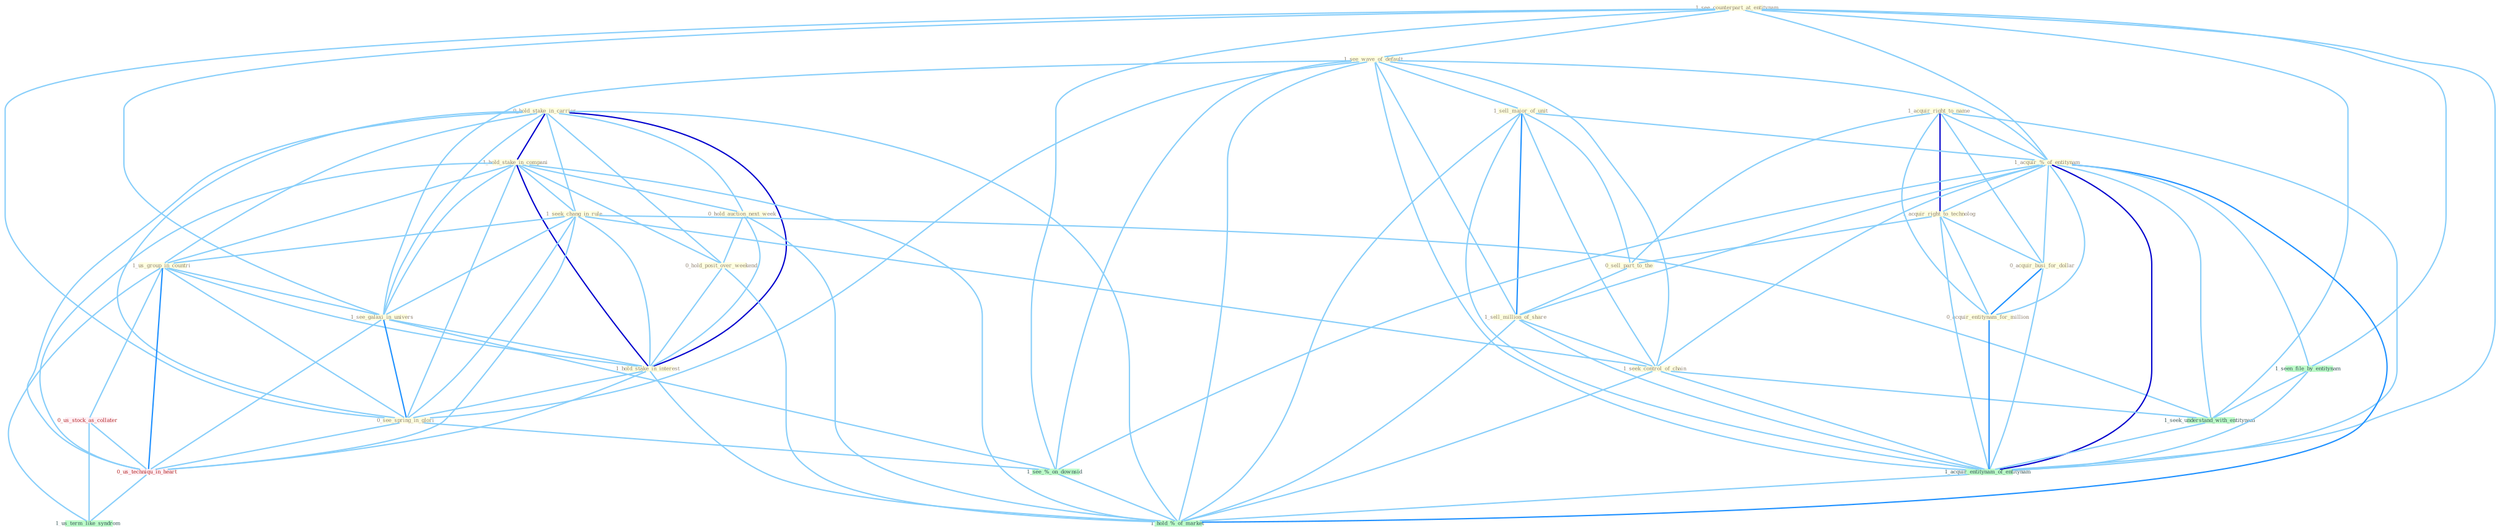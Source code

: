 Graph G{ 
    node
    [shape=polygon,style=filled,width=.5,height=.06,color="#BDFCC9",fixedsize=true,fontsize=4,
    fontcolor="#2f4f4f"];
    {node
    [color="#ffffe0", fontcolor="#8b7d6b"] "0_hold_stake_in_carrier " "1_acquir_right_to_name " "1_see_counterpart_at_entitynam " "1_hold_stake_in_compani " "1_seek_chang_in_rule " "1_see_wave_of_default " "1_sell_major_of_unit " "0_hold_auction_next_week " "1_us_group_in_countri " "1_acquir_%_of_entitynam " "1_acquir_right_to_technolog " "0_sell_part_to_the " "1_see_galaxi_in_univers " "1_sell_million_of_share " "0_hold_posit_over_weekend " "1_hold_stake_in_interest " "0_see_spring_in_glori " "0_acquir_busi_for_dollar " "1_seek_control_of_chain " "0_acquir_entitynam_for_million "}
{node [color="#fff0f5", fontcolor="#b22222"] "0_us_stock_as_collater " "0_us_techniqu_in_heart "}
edge [color="#B0E2FF"];

	"0_hold_stake_in_carrier " -- "1_hold_stake_in_compani " [w="3", color="#0000cd" , len=0.6];
	"0_hold_stake_in_carrier " -- "1_seek_chang_in_rule " [w="1", color="#87cefa" ];
	"0_hold_stake_in_carrier " -- "0_hold_auction_next_week " [w="1", color="#87cefa" ];
	"0_hold_stake_in_carrier " -- "1_us_group_in_countri " [w="1", color="#87cefa" ];
	"0_hold_stake_in_carrier " -- "1_see_galaxi_in_univers " [w="1", color="#87cefa" ];
	"0_hold_stake_in_carrier " -- "0_hold_posit_over_weekend " [w="1", color="#87cefa" ];
	"0_hold_stake_in_carrier " -- "1_hold_stake_in_interest " [w="3", color="#0000cd" , len=0.6];
	"0_hold_stake_in_carrier " -- "0_see_spring_in_glori " [w="1", color="#87cefa" ];
	"0_hold_stake_in_carrier " -- "0_us_techniqu_in_heart " [w="1", color="#87cefa" ];
	"0_hold_stake_in_carrier " -- "1_hold_%_of_market " [w="1", color="#87cefa" ];
	"1_acquir_right_to_name " -- "1_acquir_%_of_entitynam " [w="1", color="#87cefa" ];
	"1_acquir_right_to_name " -- "1_acquir_right_to_technolog " [w="3", color="#0000cd" , len=0.6];
	"1_acquir_right_to_name " -- "0_sell_part_to_the " [w="1", color="#87cefa" ];
	"1_acquir_right_to_name " -- "0_acquir_busi_for_dollar " [w="1", color="#87cefa" ];
	"1_acquir_right_to_name " -- "0_acquir_entitynam_for_million " [w="1", color="#87cefa" ];
	"1_acquir_right_to_name " -- "1_acquir_entitynam_of_entitynam " [w="1", color="#87cefa" ];
	"1_see_counterpart_at_entitynam " -- "1_see_wave_of_default " [w="1", color="#87cefa" ];
	"1_see_counterpart_at_entitynam " -- "1_acquir_%_of_entitynam " [w="1", color="#87cefa" ];
	"1_see_counterpart_at_entitynam " -- "1_see_galaxi_in_univers " [w="1", color="#87cefa" ];
	"1_see_counterpart_at_entitynam " -- "0_see_spring_in_glori " [w="1", color="#87cefa" ];
	"1_see_counterpart_at_entitynam " -- "1_seen_file_by_entitynam " [w="1", color="#87cefa" ];
	"1_see_counterpart_at_entitynam " -- "1_seek_understand_with_entitynam " [w="1", color="#87cefa" ];
	"1_see_counterpart_at_entitynam " -- "1_acquir_entitynam_of_entitynam " [w="1", color="#87cefa" ];
	"1_see_counterpart_at_entitynam " -- "1_see_%_on_downsid " [w="1", color="#87cefa" ];
	"1_hold_stake_in_compani " -- "1_seek_chang_in_rule " [w="1", color="#87cefa" ];
	"1_hold_stake_in_compani " -- "0_hold_auction_next_week " [w="1", color="#87cefa" ];
	"1_hold_stake_in_compani " -- "1_us_group_in_countri " [w="1", color="#87cefa" ];
	"1_hold_stake_in_compani " -- "1_see_galaxi_in_univers " [w="1", color="#87cefa" ];
	"1_hold_stake_in_compani " -- "0_hold_posit_over_weekend " [w="1", color="#87cefa" ];
	"1_hold_stake_in_compani " -- "1_hold_stake_in_interest " [w="3", color="#0000cd" , len=0.6];
	"1_hold_stake_in_compani " -- "0_see_spring_in_glori " [w="1", color="#87cefa" ];
	"1_hold_stake_in_compani " -- "0_us_techniqu_in_heart " [w="1", color="#87cefa" ];
	"1_hold_stake_in_compani " -- "1_hold_%_of_market " [w="1", color="#87cefa" ];
	"1_seek_chang_in_rule " -- "1_us_group_in_countri " [w="1", color="#87cefa" ];
	"1_seek_chang_in_rule " -- "1_see_galaxi_in_univers " [w="1", color="#87cefa" ];
	"1_seek_chang_in_rule " -- "1_hold_stake_in_interest " [w="1", color="#87cefa" ];
	"1_seek_chang_in_rule " -- "0_see_spring_in_glori " [w="1", color="#87cefa" ];
	"1_seek_chang_in_rule " -- "1_seek_control_of_chain " [w="1", color="#87cefa" ];
	"1_seek_chang_in_rule " -- "1_seek_understand_with_entitynam " [w="1", color="#87cefa" ];
	"1_seek_chang_in_rule " -- "0_us_techniqu_in_heart " [w="1", color="#87cefa" ];
	"1_see_wave_of_default " -- "1_sell_major_of_unit " [w="1", color="#87cefa" ];
	"1_see_wave_of_default " -- "1_acquir_%_of_entitynam " [w="1", color="#87cefa" ];
	"1_see_wave_of_default " -- "1_see_galaxi_in_univers " [w="1", color="#87cefa" ];
	"1_see_wave_of_default " -- "1_sell_million_of_share " [w="1", color="#87cefa" ];
	"1_see_wave_of_default " -- "0_see_spring_in_glori " [w="1", color="#87cefa" ];
	"1_see_wave_of_default " -- "1_seek_control_of_chain " [w="1", color="#87cefa" ];
	"1_see_wave_of_default " -- "1_acquir_entitynam_of_entitynam " [w="1", color="#87cefa" ];
	"1_see_wave_of_default " -- "1_see_%_on_downsid " [w="1", color="#87cefa" ];
	"1_see_wave_of_default " -- "1_hold_%_of_market " [w="1", color="#87cefa" ];
	"1_sell_major_of_unit " -- "1_acquir_%_of_entitynam " [w="1", color="#87cefa" ];
	"1_sell_major_of_unit " -- "0_sell_part_to_the " [w="1", color="#87cefa" ];
	"1_sell_major_of_unit " -- "1_sell_million_of_share " [w="2", color="#1e90ff" , len=0.8];
	"1_sell_major_of_unit " -- "1_seek_control_of_chain " [w="1", color="#87cefa" ];
	"1_sell_major_of_unit " -- "1_acquir_entitynam_of_entitynam " [w="1", color="#87cefa" ];
	"1_sell_major_of_unit " -- "1_hold_%_of_market " [w="1", color="#87cefa" ];
	"0_hold_auction_next_week " -- "0_hold_posit_over_weekend " [w="1", color="#87cefa" ];
	"0_hold_auction_next_week " -- "1_hold_stake_in_interest " [w="1", color="#87cefa" ];
	"0_hold_auction_next_week " -- "1_hold_%_of_market " [w="1", color="#87cefa" ];
	"1_us_group_in_countri " -- "1_see_galaxi_in_univers " [w="1", color="#87cefa" ];
	"1_us_group_in_countri " -- "1_hold_stake_in_interest " [w="1", color="#87cefa" ];
	"1_us_group_in_countri " -- "0_see_spring_in_glori " [w="1", color="#87cefa" ];
	"1_us_group_in_countri " -- "0_us_stock_as_collater " [w="1", color="#87cefa" ];
	"1_us_group_in_countri " -- "0_us_techniqu_in_heart " [w="2", color="#1e90ff" , len=0.8];
	"1_us_group_in_countri " -- "1_us_term_like_syndrom " [w="1", color="#87cefa" ];
	"1_acquir_%_of_entitynam " -- "1_acquir_right_to_technolog " [w="1", color="#87cefa" ];
	"1_acquir_%_of_entitynam " -- "1_sell_million_of_share " [w="1", color="#87cefa" ];
	"1_acquir_%_of_entitynam " -- "0_acquir_busi_for_dollar " [w="1", color="#87cefa" ];
	"1_acquir_%_of_entitynam " -- "1_seek_control_of_chain " [w="1", color="#87cefa" ];
	"1_acquir_%_of_entitynam " -- "0_acquir_entitynam_for_million " [w="1", color="#87cefa" ];
	"1_acquir_%_of_entitynam " -- "1_seen_file_by_entitynam " [w="1", color="#87cefa" ];
	"1_acquir_%_of_entitynam " -- "1_seek_understand_with_entitynam " [w="1", color="#87cefa" ];
	"1_acquir_%_of_entitynam " -- "1_acquir_entitynam_of_entitynam " [w="3", color="#0000cd" , len=0.6];
	"1_acquir_%_of_entitynam " -- "1_see_%_on_downsid " [w="1", color="#87cefa" ];
	"1_acquir_%_of_entitynam " -- "1_hold_%_of_market " [w="2", color="#1e90ff" , len=0.8];
	"1_acquir_right_to_technolog " -- "0_sell_part_to_the " [w="1", color="#87cefa" ];
	"1_acquir_right_to_technolog " -- "0_acquir_busi_for_dollar " [w="1", color="#87cefa" ];
	"1_acquir_right_to_technolog " -- "0_acquir_entitynam_for_million " [w="1", color="#87cefa" ];
	"1_acquir_right_to_technolog " -- "1_acquir_entitynam_of_entitynam " [w="1", color="#87cefa" ];
	"0_sell_part_to_the " -- "1_sell_million_of_share " [w="1", color="#87cefa" ];
	"1_see_galaxi_in_univers " -- "1_hold_stake_in_interest " [w="1", color="#87cefa" ];
	"1_see_galaxi_in_univers " -- "0_see_spring_in_glori " [w="2", color="#1e90ff" , len=0.8];
	"1_see_galaxi_in_univers " -- "0_us_techniqu_in_heart " [w="1", color="#87cefa" ];
	"1_see_galaxi_in_univers " -- "1_see_%_on_downsid " [w="1", color="#87cefa" ];
	"1_sell_million_of_share " -- "1_seek_control_of_chain " [w="1", color="#87cefa" ];
	"1_sell_million_of_share " -- "1_acquir_entitynam_of_entitynam " [w="1", color="#87cefa" ];
	"1_sell_million_of_share " -- "1_hold_%_of_market " [w="1", color="#87cefa" ];
	"0_hold_posit_over_weekend " -- "1_hold_stake_in_interest " [w="1", color="#87cefa" ];
	"0_hold_posit_over_weekend " -- "1_hold_%_of_market " [w="1", color="#87cefa" ];
	"1_hold_stake_in_interest " -- "0_see_spring_in_glori " [w="1", color="#87cefa" ];
	"1_hold_stake_in_interest " -- "0_us_techniqu_in_heart " [w="1", color="#87cefa" ];
	"1_hold_stake_in_interest " -- "1_hold_%_of_market " [w="1", color="#87cefa" ];
	"0_see_spring_in_glori " -- "0_us_techniqu_in_heart " [w="1", color="#87cefa" ];
	"0_see_spring_in_glori " -- "1_see_%_on_downsid " [w="1", color="#87cefa" ];
	"0_acquir_busi_for_dollar " -- "0_acquir_entitynam_for_million " [w="2", color="#1e90ff" , len=0.8];
	"0_acquir_busi_for_dollar " -- "1_acquir_entitynam_of_entitynam " [w="1", color="#87cefa" ];
	"1_seek_control_of_chain " -- "1_seek_understand_with_entitynam " [w="1", color="#87cefa" ];
	"1_seek_control_of_chain " -- "1_acquir_entitynam_of_entitynam " [w="1", color="#87cefa" ];
	"1_seek_control_of_chain " -- "1_hold_%_of_market " [w="1", color="#87cefa" ];
	"0_acquir_entitynam_for_million " -- "1_acquir_entitynam_of_entitynam " [w="2", color="#1e90ff" , len=0.8];
	"1_seen_file_by_entitynam " -- "1_seek_understand_with_entitynam " [w="1", color="#87cefa" ];
	"1_seen_file_by_entitynam " -- "1_acquir_entitynam_of_entitynam " [w="1", color="#87cefa" ];
	"0_us_stock_as_collater " -- "0_us_techniqu_in_heart " [w="1", color="#87cefa" ];
	"0_us_stock_as_collater " -- "1_us_term_like_syndrom " [w="1", color="#87cefa" ];
	"1_seek_understand_with_entitynam " -- "1_acquir_entitynam_of_entitynam " [w="1", color="#87cefa" ];
	"1_acquir_entitynam_of_entitynam " -- "1_hold_%_of_market " [w="1", color="#87cefa" ];
	"0_us_techniqu_in_heart " -- "1_us_term_like_syndrom " [w="1", color="#87cefa" ];
	"1_see_%_on_downsid " -- "1_hold_%_of_market " [w="1", color="#87cefa" ];
}